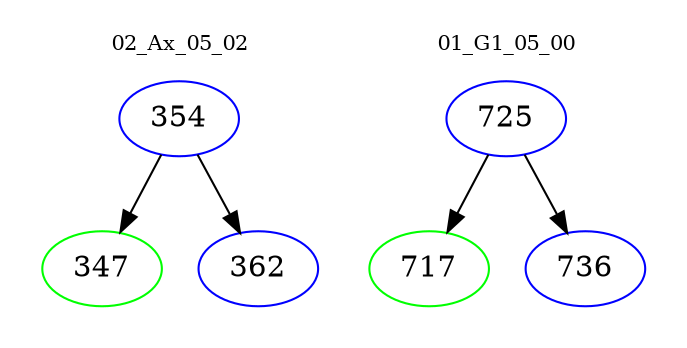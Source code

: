 digraph{
subgraph cluster_0 {
color = white
label = "02_Ax_05_02";
fontsize=10;
T0_354 [label="354", color="blue"]
T0_354 -> T0_347 [color="black"]
T0_347 [label="347", color="green"]
T0_354 -> T0_362 [color="black"]
T0_362 [label="362", color="blue"]
}
subgraph cluster_1 {
color = white
label = "01_G1_05_00";
fontsize=10;
T1_725 [label="725", color="blue"]
T1_725 -> T1_717 [color="black"]
T1_717 [label="717", color="green"]
T1_725 -> T1_736 [color="black"]
T1_736 [label="736", color="blue"]
}
}

